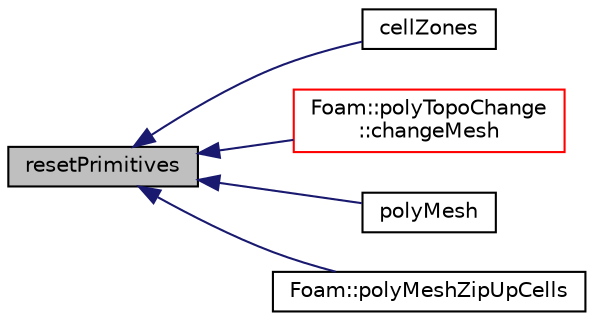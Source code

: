 digraph "resetPrimitives"
{
  bgcolor="transparent";
  edge [fontname="Helvetica",fontsize="10",labelfontname="Helvetica",labelfontsize="10"];
  node [fontname="Helvetica",fontsize="10",shape=record];
  rankdir="LR";
  Node1 [label="resetPrimitives",height=0.2,width=0.4,color="black", fillcolor="grey75", style="filled", fontcolor="black"];
  Node1 -> Node2 [dir="back",color="midnightblue",fontsize="10",style="solid",fontname="Helvetica"];
  Node2 [label="cellZones",height=0.2,width=0.4,color="black",URL="$a01959.html#a981f3e92ff079e144ef55a4fcb32dfd2",tooltip="Return non-const access to the cellZones. "];
  Node1 -> Node3 [dir="back",color="midnightblue",fontsize="10",style="solid",fontname="Helvetica"];
  Node3 [label="Foam::polyTopoChange\l::changeMesh",height=0.2,width=0.4,color="red",URL="$a01981.html#a1b105b13373ba9f1c7685f873b250cf2",tooltip="Inplace changes mesh without change of patches. "];
  Node1 -> Node4 [dir="back",color="midnightblue",fontsize="10",style="solid",fontname="Helvetica"];
  Node4 [label="polyMesh",height=0.2,width=0.4,color="black",URL="$a01959.html#a44e3bf14aeec687d420430b4595597e1",tooltip="Construct without boundary with cells rather than owner/neighbour. "];
  Node1 -> Node5 [dir="back",color="midnightblue",fontsize="10",style="solid",fontname="Helvetica"];
  Node5 [label="Foam::polyMeshZipUpCells",height=0.2,width=0.4,color="black",URL="$a10909.html#ab957fb2d74d8de84991a6246e876ecd2"];
}
